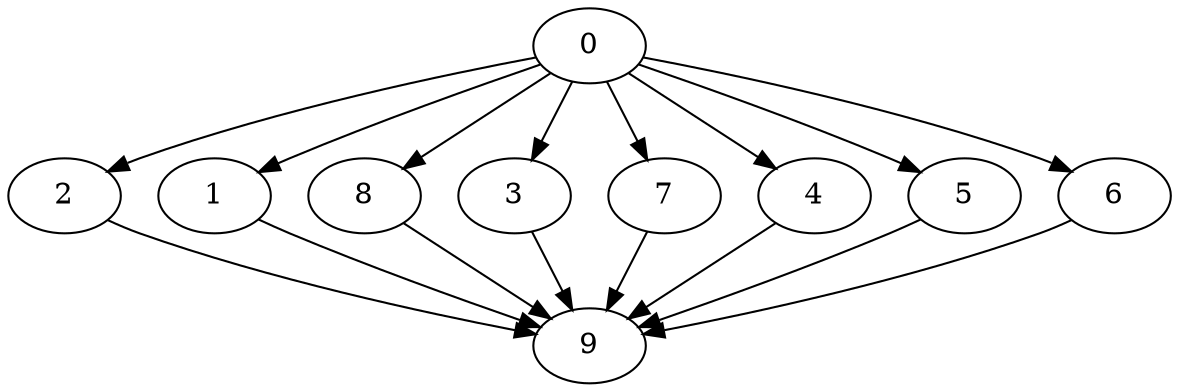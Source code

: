 digraph "Fork_Join_Nodes_10_CCR_10.01_WeightType_Random_GB" {
	graph ["Duplicate states"=0,
		GraphType=F_J,
		"Max states in OPEN"=0,
		Modes="120000ms; topo-ordered tasks, ; Pruning: task equivalence, fixed order ready list, ; F-value: ; Optimisation: best schedule length (\
SL) optimisation on equal, ",
		NumberOfTasks=10,
		"Pruned using list schedule length"=4780,
		"States removed from OPEN"=0,
		TargetSystem="Homogeneous-4",
		"Time to schedule (ms)"=159,
		"Total idle time"=71,
		"Total schedule length"=69,
		"Total sequential time"=69,
		"Total states created"=6436
	];
	0	["Finish time"=7,
		Processor=0,
		"Start time"=0,
		Weight=7];
	2	["Finish time"=15,
		Processor=0,
		"Start time"=7,
		Weight=8];
	0 -> 2	[Weight=27];
	1	["Finish time"=25,
		Processor=0,
		"Start time"=15,
		Weight=10];
	0 -> 1	[Weight=67];
	8	["Finish time"=34,
		Processor=0,
		"Start time"=25,
		Weight=9];
	0 -> 8	[Weight=27];
	3	["Finish time"=42,
		Processor=0,
		"Start time"=34,
		Weight=8];
	0 -> 3	[Weight=47];
	7	["Finish time"=50,
		Processor=0,
		"Start time"=42,
		Weight=8];
	0 -> 7	[Weight=13];
	4	["Finish time"=56,
		Processor=0,
		"Start time"=50,
		Weight=6];
	0 -> 4	[Weight=27];
	5	["Finish time"=60,
		Processor=0,
		"Start time"=56,
		Weight=4];
	0 -> 5	[Weight=33];
	6	["Finish time"=63,
		Processor=0,
		"Start time"=60,
		Weight=3];
	0 -> 6	[Weight=67];
	9	["Finish time"=69,
		Processor=0,
		"Start time"=63,
		Weight=6];
	2 -> 9	[Weight=67];
	1 -> 9	[Weight=54];
	8 -> 9	[Weight=47];
	3 -> 9	[Weight=47];
	7 -> 9	[Weight=47];
	4 -> 9	[Weight=47];
	5 -> 9	[Weight=47];
	6 -> 9	[Weight=27];
}
